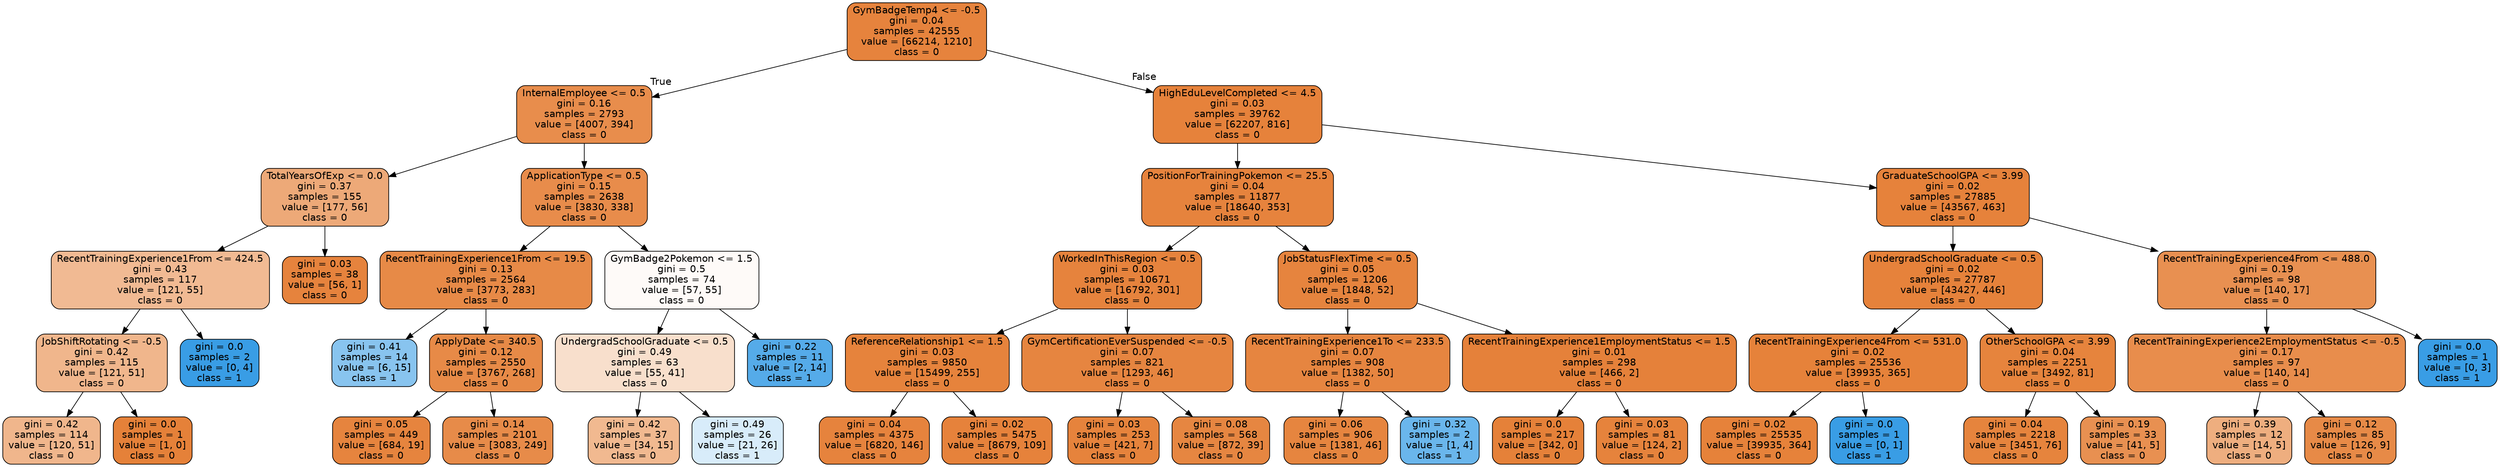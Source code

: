 digraph Tree {
node [shape=box, style="filled, rounded", color="black", fontname=helvetica] ;
edge [fontname=helvetica] ;
0 [label="GymBadgeTemp4 <= -0.5\ngini = 0.04\nsamples = 42555\nvalue = [66214, 1210]\nclass = 0", fillcolor="#e58139fa"] ;
1 [label="InternalEmployee <= 0.5\ngini = 0.16\nsamples = 2793\nvalue = [4007, 394]\nclass = 0", fillcolor="#e58139e6"] ;
0 -> 1 [labeldistance=2.5, labelangle=45, headlabel="True"] ;
2 [label="TotalYearsOfExp <= 0.0\ngini = 0.37\nsamples = 155\nvalue = [177, 56]\nclass = 0", fillcolor="#e58139ae"] ;
1 -> 2 ;
3 [label="RecentTrainingExperience1From <= 424.5\ngini = 0.43\nsamples = 117\nvalue = [121, 55]\nclass = 0", fillcolor="#e581398b"] ;
2 -> 3 ;
4 [label="JobShiftRotating <= -0.5\ngini = 0.42\nsamples = 115\nvalue = [121, 51]\nclass = 0", fillcolor="#e5813994"] ;
3 -> 4 ;
5 [label="gini = 0.42\nsamples = 114\nvalue = [120, 51]\nclass = 0", fillcolor="#e5813993"] ;
4 -> 5 ;
6 [label="gini = 0.0\nsamples = 1\nvalue = [1, 0]\nclass = 0", fillcolor="#e58139ff"] ;
4 -> 6 ;
7 [label="gini = 0.0\nsamples = 2\nvalue = [0, 4]\nclass = 1", fillcolor="#399de5ff"] ;
3 -> 7 ;
8 [label="gini = 0.03\nsamples = 38\nvalue = [56, 1]\nclass = 0", fillcolor="#e58139fa"] ;
2 -> 8 ;
9 [label="ApplicationType <= 0.5\ngini = 0.15\nsamples = 2638\nvalue = [3830, 338]\nclass = 0", fillcolor="#e58139e8"] ;
1 -> 9 ;
10 [label="RecentTrainingExperience1From <= 19.5\ngini = 0.13\nsamples = 2564\nvalue = [3773, 283]\nclass = 0", fillcolor="#e58139ec"] ;
9 -> 10 ;
11 [label="gini = 0.41\nsamples = 14\nvalue = [6, 15]\nclass = 1", fillcolor="#399de599"] ;
10 -> 11 ;
12 [label="ApplyDate <= 340.5\ngini = 0.12\nsamples = 2550\nvalue = [3767, 268]\nclass = 0", fillcolor="#e58139ed"] ;
10 -> 12 ;
13 [label="gini = 0.05\nsamples = 449\nvalue = [684, 19]\nclass = 0", fillcolor="#e58139f8"] ;
12 -> 13 ;
14 [label="gini = 0.14\nsamples = 2101\nvalue = [3083, 249]\nclass = 0", fillcolor="#e58139ea"] ;
12 -> 14 ;
15 [label="GymBadge2Pokemon <= 1.5\ngini = 0.5\nsamples = 74\nvalue = [57, 55]\nclass = 0", fillcolor="#e5813909"] ;
9 -> 15 ;
16 [label="UndergradSchoolGraduate <= 0.5\ngini = 0.49\nsamples = 63\nvalue = [55, 41]\nclass = 0", fillcolor="#e5813941"] ;
15 -> 16 ;
17 [label="gini = 0.42\nsamples = 37\nvalue = [34, 15]\nclass = 0", fillcolor="#e581398e"] ;
16 -> 17 ;
18 [label="gini = 0.49\nsamples = 26\nvalue = [21, 26]\nclass = 1", fillcolor="#399de531"] ;
16 -> 18 ;
19 [label="gini = 0.22\nsamples = 11\nvalue = [2, 14]\nclass = 1", fillcolor="#399de5db"] ;
15 -> 19 ;
20 [label="HighEduLevelCompleted <= 4.5\ngini = 0.03\nsamples = 39762\nvalue = [62207, 816]\nclass = 0", fillcolor="#e58139fc"] ;
0 -> 20 [labeldistance=2.5, labelangle=-45, headlabel="False"] ;
21 [label="PositionForTrainingPokemon <= 25.5\ngini = 0.04\nsamples = 11877\nvalue = [18640, 353]\nclass = 0", fillcolor="#e58139fa"] ;
20 -> 21 ;
22 [label="WorkedInThisRegion <= 0.5\ngini = 0.03\nsamples = 10671\nvalue = [16792, 301]\nclass = 0", fillcolor="#e58139fa"] ;
21 -> 22 ;
23 [label="ReferenceRelationship1 <= 1.5\ngini = 0.03\nsamples = 9850\nvalue = [15499, 255]\nclass = 0", fillcolor="#e58139fb"] ;
22 -> 23 ;
24 [label="gini = 0.04\nsamples = 4375\nvalue = [6820, 146]\nclass = 0", fillcolor="#e58139fa"] ;
23 -> 24 ;
25 [label="gini = 0.02\nsamples = 5475\nvalue = [8679, 109]\nclass = 0", fillcolor="#e58139fc"] ;
23 -> 25 ;
26 [label="GymCertificationEverSuspended <= -0.5\ngini = 0.07\nsamples = 821\nvalue = [1293, 46]\nclass = 0", fillcolor="#e58139f6"] ;
22 -> 26 ;
27 [label="gini = 0.03\nsamples = 253\nvalue = [421, 7]\nclass = 0", fillcolor="#e58139fb"] ;
26 -> 27 ;
28 [label="gini = 0.08\nsamples = 568\nvalue = [872, 39]\nclass = 0", fillcolor="#e58139f4"] ;
26 -> 28 ;
29 [label="JobStatusFlexTime <= 0.5\ngini = 0.05\nsamples = 1206\nvalue = [1848, 52]\nclass = 0", fillcolor="#e58139f8"] ;
21 -> 29 ;
30 [label="RecentTrainingExperience1To <= 233.5\ngini = 0.07\nsamples = 908\nvalue = [1382, 50]\nclass = 0", fillcolor="#e58139f6"] ;
29 -> 30 ;
31 [label="gini = 0.06\nsamples = 906\nvalue = [1381, 46]\nclass = 0", fillcolor="#e58139f7"] ;
30 -> 31 ;
32 [label="gini = 0.32\nsamples = 2\nvalue = [1, 4]\nclass = 1", fillcolor="#399de5bf"] ;
30 -> 32 ;
33 [label="RecentTrainingExperience1EmploymentStatus <= 1.5\ngini = 0.01\nsamples = 298\nvalue = [466, 2]\nclass = 0", fillcolor="#e58139fe"] ;
29 -> 33 ;
34 [label="gini = 0.0\nsamples = 217\nvalue = [342, 0]\nclass = 0", fillcolor="#e58139ff"] ;
33 -> 34 ;
35 [label="gini = 0.03\nsamples = 81\nvalue = [124, 2]\nclass = 0", fillcolor="#e58139fb"] ;
33 -> 35 ;
36 [label="GraduateSchoolGPA <= 3.99\ngini = 0.02\nsamples = 27885\nvalue = [43567, 463]\nclass = 0", fillcolor="#e58139fc"] ;
20 -> 36 ;
37 [label="UndergradSchoolGraduate <= 0.5\ngini = 0.02\nsamples = 27787\nvalue = [43427, 446]\nclass = 0", fillcolor="#e58139fc"] ;
36 -> 37 ;
38 [label="RecentTrainingExperience4From <= 531.0\ngini = 0.02\nsamples = 25536\nvalue = [39935, 365]\nclass = 0", fillcolor="#e58139fd"] ;
37 -> 38 ;
39 [label="gini = 0.02\nsamples = 25535\nvalue = [39935, 364]\nclass = 0", fillcolor="#e58139fd"] ;
38 -> 39 ;
40 [label="gini = 0.0\nsamples = 1\nvalue = [0, 1]\nclass = 1", fillcolor="#399de5ff"] ;
38 -> 40 ;
41 [label="OtherSchoolGPA <= 3.99\ngini = 0.04\nsamples = 2251\nvalue = [3492, 81]\nclass = 0", fillcolor="#e58139f9"] ;
37 -> 41 ;
42 [label="gini = 0.04\nsamples = 2218\nvalue = [3451, 76]\nclass = 0", fillcolor="#e58139f9"] ;
41 -> 42 ;
43 [label="gini = 0.19\nsamples = 33\nvalue = [41, 5]\nclass = 0", fillcolor="#e58139e0"] ;
41 -> 43 ;
44 [label="RecentTrainingExperience4From <= 488.0\ngini = 0.19\nsamples = 98\nvalue = [140, 17]\nclass = 0", fillcolor="#e58139e0"] ;
36 -> 44 ;
45 [label="RecentTrainingExperience2EmploymentStatus <= -0.5\ngini = 0.17\nsamples = 97\nvalue = [140, 14]\nclass = 0", fillcolor="#e58139e6"] ;
44 -> 45 ;
46 [label="gini = 0.39\nsamples = 12\nvalue = [14, 5]\nclass = 0", fillcolor="#e58139a4"] ;
45 -> 46 ;
47 [label="gini = 0.12\nsamples = 85\nvalue = [126, 9]\nclass = 0", fillcolor="#e58139ed"] ;
45 -> 47 ;
48 [label="gini = 0.0\nsamples = 1\nvalue = [0, 3]\nclass = 1", fillcolor="#399de5ff"] ;
44 -> 48 ;
}